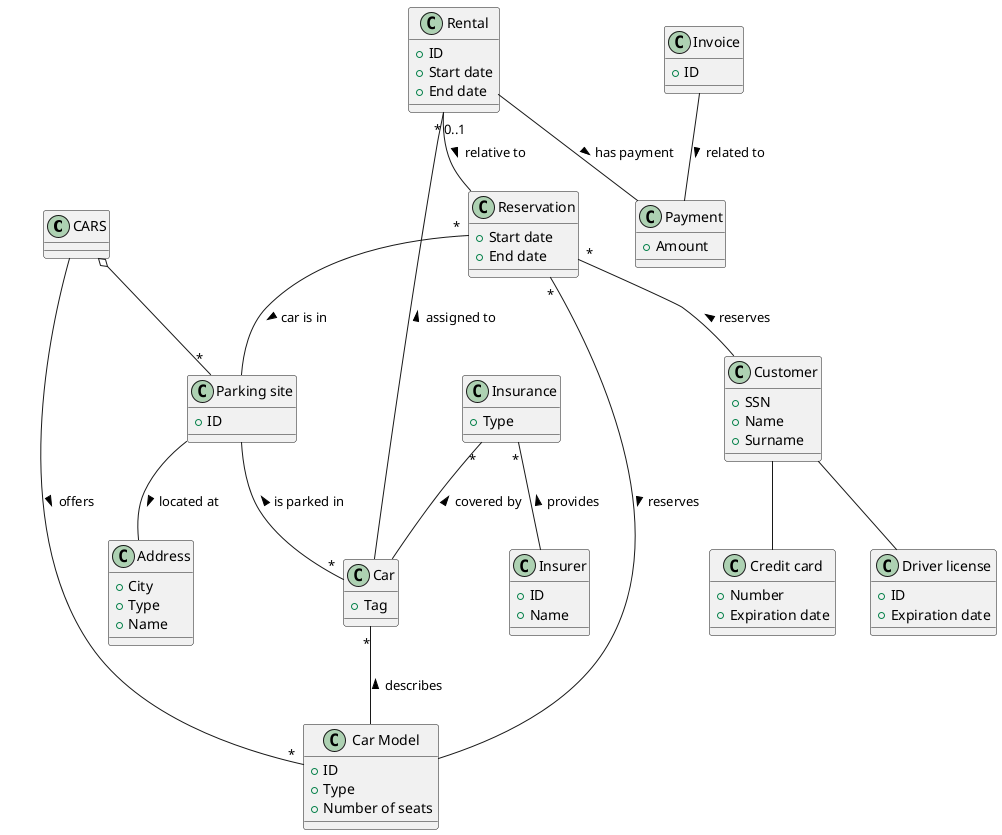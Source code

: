 @startuml

' CARS company
class CARS
class "Parking site" as ParkingSite
class Address
class Car
class "Car Model" as CarModel
CARS o-- "*" ParkingSite
CARS -- "*" CarModel : offers >
ParkingSite -- "*" Car : is parked in <
ParkingSite -- Address : located at >
Car "*" -- CarModel : describes <
Car : +Tag
CarModel : +ID
CarModel : +Type
CarModel : +Number of seats
ParkingSite : +ID
Address : +City
Address : +Type
Address : +Name

' Insurances
class Insurer
class Insurance
Insurance "*" -- Insurer : provides <
Insurance "*" -- Car : covered by <
Insurer : +ID
Insurer : +Name
Insurance : +Type

' Customer
class Customer
class "Driver license" as DriverLicense
class "Credit card" as CreditCard
Customer -- DriverLicense
Customer -- CreditCard
Customer : +SSN
Customer : +Name
Customer : +Surname
DriverLicense : +ID
DriverLicense : +Expiration date
CreditCard : +Number
CreditCard : +Expiration date

' Reservation
class Reservation
Reservation "*" -- Customer : reserves <
Reservation "*" -- CarModel : reserves >
Reservation "*" -- ParkingSite : car is in >
Reservation : +Start date
Reservation : +End date

' Check-out - Part 1
class Rental
class Payment
Rental "0..1" -- Reservation : relative to >
Rental -- Payment : has payment >
Rental "*" -- Car : assigned to <
Rental : +ID
Rental : +Start date
Rental : +End date
Payment : +Amount

' Invoice
class Invoice
Invoice -- Payment : related to >
Invoice : +ID

@enduml
